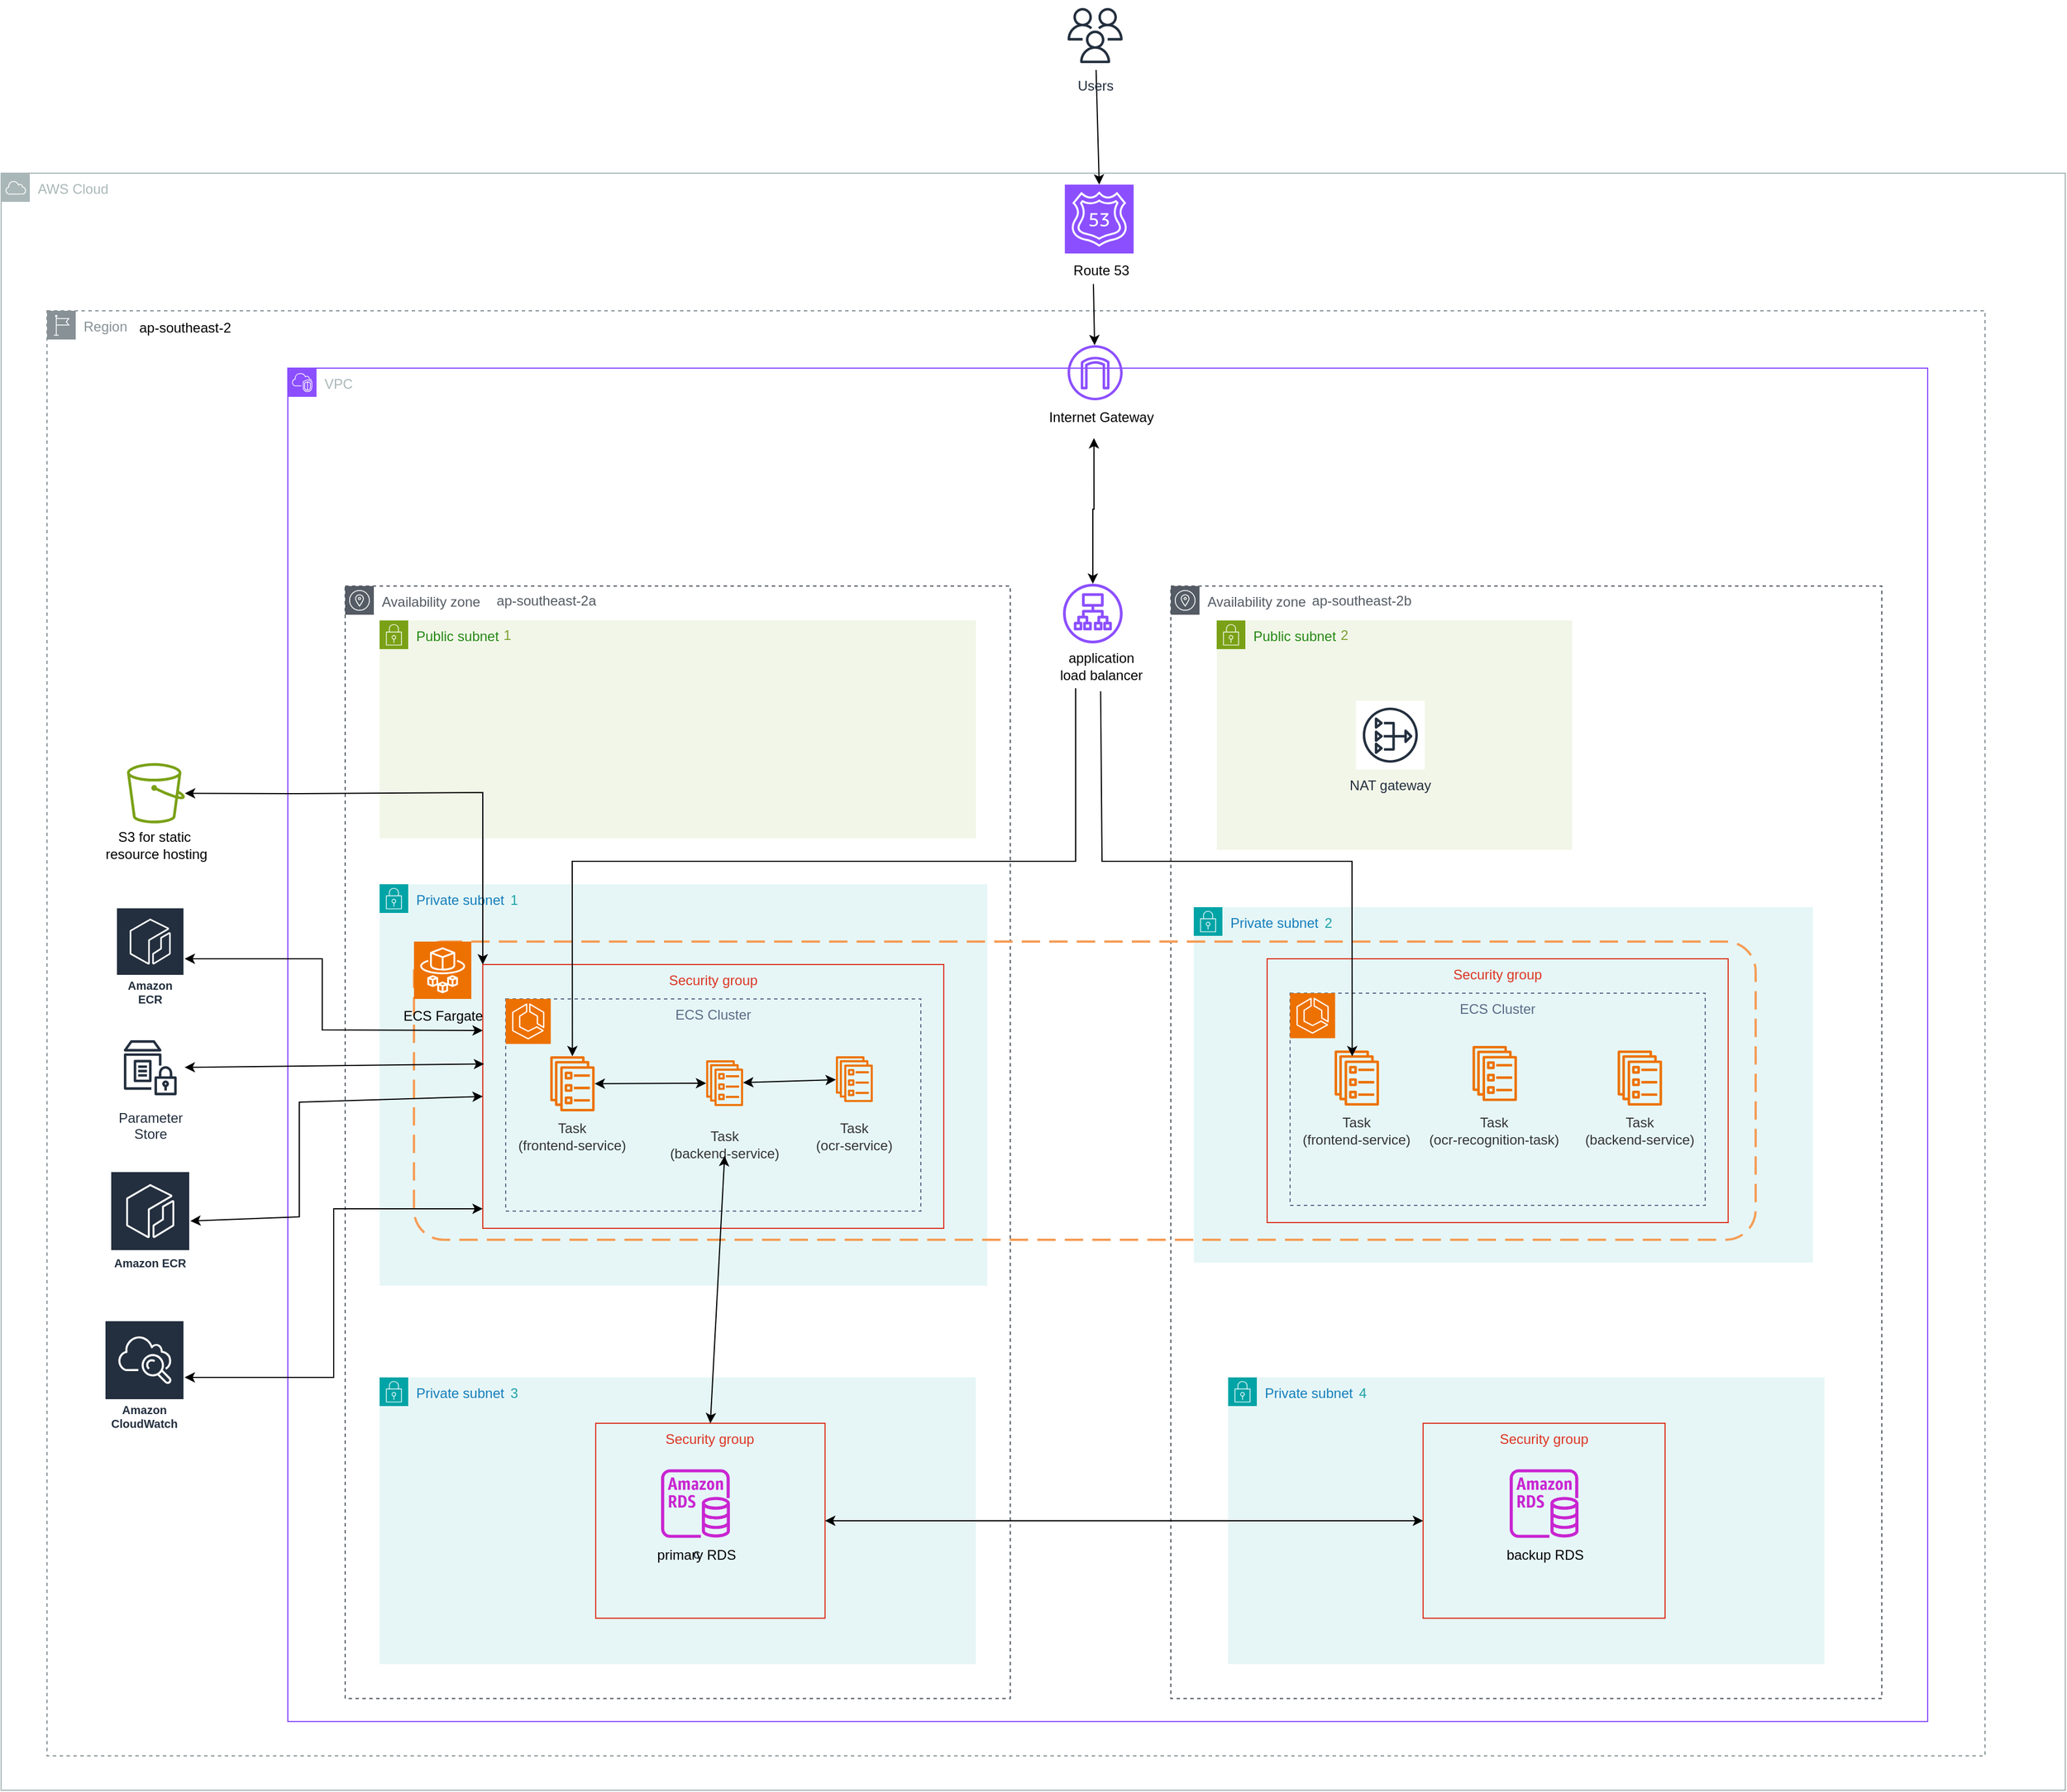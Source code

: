 <mxfile version="27.0.6">
  <diagram name="Page-1" id="NZVvb-CScf5ZL6aB-f5V">
    <mxGraphModel dx="1976" dy="771" grid="1" gridSize="10" guides="1" tooltips="1" connect="1" arrows="1" fold="1" page="1" pageScale="1" pageWidth="827" pageHeight="1169" background="#ffffff" math="0" shadow="0">
      <root>
        <mxCell id="0" />
        <mxCell id="1" parent="0" />
        <mxCell id="Urwos2Y7in3g2_cl9lC--2" value="" style="group" vertex="1" connectable="0" parent="1">
          <mxGeometry x="-650" y="310" width="1690" height="1260" as="geometry" />
        </mxCell>
        <mxCell id="5uDzMRbxscLC0Sf3smg1-3" value="Region" style="sketch=0;outlineConnect=0;gradientColor=none;html=1;whiteSpace=wrap;fontSize=12;fontStyle=0;shape=mxgraph.aws4.group;grIcon=mxgraph.aws4.group_region;strokeColor=#879196;fillColor=none;verticalAlign=top;align=left;spacingLeft=30;fontColor=#879196;dashed=1;" parent="Urwos2Y7in3g2_cl9lC--2" vertex="1">
          <mxGeometry width="1690" height="1260" as="geometry" />
        </mxCell>
        <mxCell id="5uDzMRbxscLC0Sf3smg1-4" value="ap-southeast-2" style="text;html=1;align=center;verticalAlign=middle;resizable=0;points=[];autosize=1;strokeColor=none;fillColor=none;" parent="Urwos2Y7in3g2_cl9lC--2" vertex="1">
          <mxGeometry x="69.76" width="100" height="30" as="geometry" />
        </mxCell>
        <mxCell id="lHyy_BqDiXbWExlvF2zH-4" value="Private subnet" style="points=[[0,0],[0.25,0],[0.5,0],[0.75,0],[1,0],[1,0.25],[1,0.5],[1,0.75],[1,1],[0.75,1],[0.5,1],[0.25,1],[0,1],[0,0.75],[0,0.5],[0,0.25]];outlineConnect=0;gradientColor=none;html=1;whiteSpace=wrap;fontSize=12;fontStyle=0;container=1;pointerEvents=0;collapsible=0;recursiveResize=0;shape=mxgraph.aws4.group;grIcon=mxgraph.aws4.group_security_group;grStroke=0;strokeColor=#00A4A6;fillColor=#E6F6F7;verticalAlign=top;align=left;spacingLeft=30;fontColor=#147EBA;dashed=0;" parent="1" vertex="1">
          <mxGeometry x="350" y="830" width="540" height="310" as="geometry" />
        </mxCell>
        <mxCell id="lHyy_BqDiXbWExlvF2zH-5" value="2" style="text;html=1;align=center;verticalAlign=middle;resizable=0;points=[];autosize=1;strokeColor=none;fillColor=none;fontColor=#1DA3A5;" parent="lHyy_BqDiXbWExlvF2zH-4" vertex="1">
          <mxGeometry x="102" y="-1" width="30" height="30" as="geometry" />
        </mxCell>
        <mxCell id="5uDzMRbxscLC0Sf3smg1-1" value="Availability zone" style="sketch=0;outlineConnect=0;gradientColor=none;html=1;whiteSpace=wrap;fontSize=12;fontStyle=0;shape=mxgraph.aws4.group;grIcon=mxgraph.aws4.group_availability_zone;strokeColor=#545B64;fillColor=none;verticalAlign=top;align=left;spacingLeft=30;fontColor=#545B64;dashed=1;" parent="1" vertex="1">
          <mxGeometry x="-390" y="550" width="580" height="970" as="geometry" />
        </mxCell>
        <mxCell id="lHyy_BqDiXbWExlvF2zH-19" value="Security Group" style="fontStyle=0;verticalAlign=top;align=center;spacingTop=-2;fillColor=none;rounded=0;whiteSpace=wrap;html=1;strokeColor=#FF0000;strokeWidth=2;dashed=1;container=0;collapsible=0;expand=0;recursiveResize=0;" parent="1" vertex="1">
          <mxGeometry x="-310" y="840" width="440" height="280" as="geometry" />
        </mxCell>
        <mxCell id="5uDzMRbxscLC0Sf3smg1-2" value="AWS Cloud" style="sketch=0;outlineConnect=0;gradientColor=none;html=1;whiteSpace=wrap;fontSize=12;fontStyle=0;shape=mxgraph.aws4.group;grIcon=mxgraph.aws4.group_aws_cloud;strokeColor=#AAB7B8;fillColor=none;verticalAlign=top;align=left;spacingLeft=30;fontColor=#AAB7B8;dashed=0;" parent="1" vertex="1">
          <mxGeometry x="-690" y="190" width="1800" height="1410" as="geometry" />
        </mxCell>
        <mxCell id="5uDzMRbxscLC0Sf3smg1-22" value="Availability zone" style="sketch=0;outlineConnect=0;gradientColor=none;html=1;whiteSpace=wrap;fontSize=12;fontStyle=0;shape=mxgraph.aws4.group;grIcon=mxgraph.aws4.group_availability_zone;strokeColor=#545B64;fillColor=none;verticalAlign=top;align=left;spacingLeft=30;fontColor=#545B64;dashed=1;" parent="1" vertex="1">
          <mxGeometry x="330" y="550" width="620" height="970" as="geometry" />
        </mxCell>
        <mxCell id="lHyy_BqDiXbWExlvF2zH-14" value="" style="rounded=1;arcSize=10;dashed=1;fillColor=none;gradientColor=none;dashPattern=8 3 1 3;strokeWidth=2;" parent="1" vertex="1">
          <mxGeometry x="-300" y="980" width="420" height="140" as="geometry" />
        </mxCell>
        <mxCell id="5uDzMRbxscLC0Sf3smg1-5" value="VPC" style="points=[[0,0],[0.25,0],[0.5,0],[0.75,0],[1,0],[1,0.25],[1,0.5],[1,0.75],[1,1],[0.75,1],[0.5,1],[0.25,1],[0,1],[0,0.75],[0,0.5],[0,0.25]];outlineConnect=0;gradientColor=none;html=1;whiteSpace=wrap;fontSize=12;fontStyle=0;container=0;pointerEvents=0;collapsible=0;recursiveResize=0;shape=mxgraph.aws4.group;grIcon=mxgraph.aws4.group_vpc2;strokeColor=#8C4FFF;fillColor=none;verticalAlign=top;align=left;spacingLeft=30;fontColor=#AAB7B8;dashed=0;" parent="1" vertex="1">
          <mxGeometry x="-440" y="360" width="1430" height="1180" as="geometry" />
        </mxCell>
        <mxCell id="5uDzMRbxscLC0Sf3smg1-7" value="" style="endArrow=classic;html=1;rounded=0;entryX=0.5;entryY=0;entryDx=0;entryDy=0;entryPerimeter=0;" parent="1" target="5uDzMRbxscLC0Sf3smg1-10" edge="1" source="5uDzMRbxscLC0Sf3smg1-6">
          <mxGeometry width="50" height="50" relative="1" as="geometry">
            <mxPoint x="270" y="-130" as="sourcePoint" />
            <mxPoint x="160" y="340" as="targetPoint" />
          </mxGeometry>
        </mxCell>
        <mxCell id="5uDzMRbxscLC0Sf3smg1-10" value="" style="sketch=0;points=[[0,0,0],[0.25,0,0],[0.5,0,0],[0.75,0,0],[1,0,0],[0,1,0],[0.25,1,0],[0.5,1,0],[0.75,1,0],[1,1,0],[0,0.25,0],[0,0.5,0],[0,0.75,0],[1,0.25,0],[1,0.5,0],[1,0.75,0]];outlineConnect=0;fontColor=#232F3E;fillColor=#8C4FFF;strokeColor=#ffffff;dashed=0;verticalLabelPosition=bottom;verticalAlign=top;align=center;html=1;fontSize=12;fontStyle=0;aspect=fixed;shape=mxgraph.aws4.resourceIcon;resIcon=mxgraph.aws4.route_53;" parent="1" vertex="1">
          <mxGeometry x="237.58" y="200" width="60" height="60" as="geometry" />
        </mxCell>
        <mxCell id="5uDzMRbxscLC0Sf3smg1-11" value="Route 53" style="text;html=1;align=center;verticalAlign=middle;resizable=0;points=[];autosize=1;strokeColor=none;fillColor=none;" parent="1" vertex="1">
          <mxGeometry x="233.79" y="260" width="70" height="30" as="geometry" />
        </mxCell>
        <mxCell id="5uDzMRbxscLC0Sf3smg1-14" value="" style="sketch=0;outlineConnect=0;fontColor=#232F3E;gradientColor=none;fillColor=#7AA116;strokeColor=none;dashed=0;verticalLabelPosition=bottom;verticalAlign=top;align=center;html=1;fontSize=12;fontStyle=0;aspect=fixed;pointerEvents=1;shape=mxgraph.aws4.bucket;" parent="1" vertex="1">
          <mxGeometry x="-580.24" y="704.37" width="50.48" height="52.5" as="geometry" />
        </mxCell>
        <mxCell id="5uDzMRbxscLC0Sf3smg1-15" value="S3 for static&amp;nbsp;&lt;div&gt;resource hosting&lt;/div&gt;" style="text;html=1;align=center;verticalAlign=middle;resizable=0;points=[];autosize=1;strokeColor=none;fillColor=none;" parent="1" vertex="1">
          <mxGeometry x="-610" y="755.62" width="110" height="40" as="geometry" />
        </mxCell>
        <mxCell id="5uDzMRbxscLC0Sf3smg1-19" value="Private subnet" style="points=[[0,0],[0.25,0],[0.5,0],[0.75,0],[1,0],[1,0.25],[1,0.5],[1,0.75],[1,1],[0.75,1],[0.5,1],[0.25,1],[0,1],[0,0.75],[0,0.5],[0,0.25]];outlineConnect=0;gradientColor=none;html=1;whiteSpace=wrap;fontSize=12;fontStyle=0;container=1;pointerEvents=0;collapsible=0;recursiveResize=0;shape=mxgraph.aws4.group;grIcon=mxgraph.aws4.group_security_group;grStroke=0;strokeColor=#00A4A6;fillColor=#E6F6F7;verticalAlign=top;align=left;spacingLeft=30;fontColor=#147EBA;dashed=0;" parent="1" vertex="1">
          <mxGeometry x="-360" y="810" width="530" height="350" as="geometry" />
        </mxCell>
        <mxCell id="lHyy_BqDiXbWExlvF2zH-26" value="" style="rounded=1;arcSize=10;dashed=1;strokeColor=#F59D56;fillColor=none;gradientColor=none;dashPattern=8 4;strokeWidth=2;" parent="5uDzMRbxscLC0Sf3smg1-19" vertex="1">
          <mxGeometry x="30" y="50" width="1170" height="260" as="geometry" />
        </mxCell>
        <mxCell id="5uDzMRbxscLC0Sf3smg1-20" value="1" style="text;html=1;align=center;verticalAlign=middle;resizable=0;points=[];autosize=1;strokeColor=none;fillColor=none;fontColor=#1DA3A5;" parent="5uDzMRbxscLC0Sf3smg1-19" vertex="1">
          <mxGeometry x="102" y="-1" width="30" height="30" as="geometry" />
        </mxCell>
        <mxCell id="lHyy_BqDiXbWExlvF2zH-35" value="" style="group" parent="5uDzMRbxscLC0Sf3smg1-19" vertex="1" connectable="0">
          <mxGeometry x="90" y="70" width="402" height="230" as="geometry" />
        </mxCell>
        <mxCell id="plzmfAakWldQOH1DG6bx-4" value="" style="group" parent="lHyy_BqDiXbWExlvF2zH-35" vertex="1" connectable="0">
          <mxGeometry width="402" height="230" as="geometry" />
        </mxCell>
        <mxCell id="lHyy_BqDiXbWExlvF2zH-32" value="Security group" style="fillColor=none;strokeColor=#DD3522;verticalAlign=top;fontStyle=0;fontColor=#DD3522;whiteSpace=wrap;html=1;" parent="plzmfAakWldQOH1DG6bx-4" vertex="1">
          <mxGeometry width="402" height="230" as="geometry" />
        </mxCell>
        <mxCell id="lHyy_BqDiXbWExlvF2zH-33" value="ECS Cluster" style="fillColor=none;strokeColor=#5A6C86;dashed=1;verticalAlign=top;fontStyle=0;fontColor=#5A6C86;whiteSpace=wrap;html=1;" parent="plzmfAakWldQOH1DG6bx-4" vertex="1">
          <mxGeometry x="20" y="30" width="362" height="185" as="geometry" />
        </mxCell>
        <mxCell id="lHyy_BqDiXbWExlvF2zH-16" value="Task&lt;br&gt;&lt;div&gt;(frontend-service)&lt;/div&gt;" style="whiteSpace=wrap;html=1;fillColor=none;fontColor=#333333;strokeColor=none;" parent="plzmfAakWldQOH1DG6bx-4" vertex="1">
          <mxGeometry x="23.18" y="140" width="110" height="19.41" as="geometry" />
        </mxCell>
        <mxCell id="lHyy_BqDiXbWExlvF2zH-17" value="" style="sketch=0;points=[[0,0,0],[0.25,0,0],[0.5,0,0],[0.75,0,0],[1,0,0],[0,1,0],[0.25,1,0],[0.5,1,0],[0.75,1,0],[1,1,0],[0,0.25,0],[0,0.5,0],[0,0.75,0],[1,0.25,0],[1,0.5,0],[1,0.75,0]];outlineConnect=0;fontColor=#232F3E;fillColor=#ED7100;strokeColor=#ffffff;dashed=0;verticalLabelPosition=bottom;verticalAlign=top;align=center;html=1;fontSize=12;fontStyle=0;aspect=fixed;shape=mxgraph.aws4.resourceIcon;resIcon=mxgraph.aws4.ecs;" parent="plzmfAakWldQOH1DG6bx-4" vertex="1">
          <mxGeometry x="20.0" y="30.003" width="39.286" height="39.286" as="geometry" />
        </mxCell>
        <mxCell id="lHyy_BqDiXbWExlvF2zH-8" value="" style="group" parent="plzmfAakWldQOH1DG6bx-4" vertex="1" connectable="0">
          <mxGeometry x="280" y="60" width="108" height="110" as="geometry" />
        </mxCell>
        <mxCell id="lHyy_BqDiXbWExlvF2zH-9" value="Task&lt;br&gt;&lt;div&gt;(ocr-service)&lt;/div&gt;" style="whiteSpace=wrap;html=1;fillColor=none;fontColor=#333333;strokeColor=none;" parent="lHyy_BqDiXbWExlvF2zH-8" vertex="1">
          <mxGeometry x="-9.969" y="80" width="108" height="19.41" as="geometry" />
        </mxCell>
        <mxCell id="plzmfAakWldQOH1DG6bx-3" value="" style="sketch=0;outlineConnect=0;fontColor=#232F3E;gradientColor=none;fillColor=#ED7100;strokeColor=none;dashed=0;verticalLabelPosition=bottom;verticalAlign=top;align=center;html=1;fontSize=12;fontStyle=0;aspect=fixed;pointerEvents=1;shape=mxgraph.aws4.ecs_service;" parent="lHyy_BqDiXbWExlvF2zH-8" vertex="1">
          <mxGeometry x="27.831" y="20" width="32.4" height="39.877" as="geometry" />
        </mxCell>
        <mxCell id="plzmfAakWldQOH1DG6bx-1" value="" style="sketch=0;outlineConnect=0;fontColor=#232F3E;gradientColor=none;fillColor=#ED7100;strokeColor=none;dashed=0;verticalLabelPosition=bottom;verticalAlign=top;align=center;html=1;fontSize=12;fontStyle=0;aspect=fixed;pointerEvents=1;shape=mxgraph.aws4.ecs_service;" parent="plzmfAakWldQOH1DG6bx-4" vertex="1">
          <mxGeometry x="58.68" y="80" width="39" height="48" as="geometry" />
        </mxCell>
        <mxCell id="Urwos2Y7in3g2_cl9lC--7" value="" style="endArrow=classic;startArrow=classic;html=1;rounded=0;" edge="1" parent="plzmfAakWldQOH1DG6bx-4" source="plzmfAakWldQOH1DG6bx-1" target="plzmfAakWldQOH1DG6bx-2">
          <mxGeometry width="50" height="50" relative="1" as="geometry">
            <mxPoint x="440" y="140" as="sourcePoint" />
            <mxPoint x="490" y="90" as="targetPoint" />
          </mxGeometry>
        </mxCell>
        <mxCell id="5uDzMRbxscLC0Sf3smg1-51" value="" style="group" parent="plzmfAakWldQOH1DG6bx-4" vertex="1" connectable="0">
          <mxGeometry x="170.646" y="67.5" width="116.308" height="110" as="geometry" />
        </mxCell>
        <mxCell id="5uDzMRbxscLC0Sf3smg1-54" value="Task&lt;br&gt;&lt;div&gt;(backend-service)&lt;/div&gt;" style="whiteSpace=wrap;html=1;fillColor=none;fontColor=#333333;strokeColor=none;" parent="5uDzMRbxscLC0Sf3smg1-51" vertex="1">
          <mxGeometry x="-17.893" y="80" width="116.308" height="19.41" as="geometry" />
        </mxCell>
        <mxCell id="plzmfAakWldQOH1DG6bx-2" value="" style="sketch=0;outlineConnect=0;fontColor=#232F3E;gradientColor=none;fillColor=#ED7100;strokeColor=none;dashed=0;verticalLabelPosition=bottom;verticalAlign=top;align=center;html=1;fontSize=12;fontStyle=0;aspect=fixed;pointerEvents=1;shape=mxgraph.aws4.ecs_service;" parent="5uDzMRbxscLC0Sf3smg1-51" vertex="1">
          <mxGeometry x="24.059" y="16" width="32.4" height="39.877" as="geometry" />
        </mxCell>
        <mxCell id="Urwos2Y7in3g2_cl9lC--8" value="" style="endArrow=classic;startArrow=classic;html=1;rounded=0;" edge="1" parent="plzmfAakWldQOH1DG6bx-4" source="plzmfAakWldQOH1DG6bx-2" target="plzmfAakWldQOH1DG6bx-3">
          <mxGeometry width="50" height="50" relative="1" as="geometry">
            <mxPoint x="411.569" y="140" as="sourcePoint" />
            <mxPoint x="453.108" y="90" as="targetPoint" />
          </mxGeometry>
        </mxCell>
        <mxCell id="plzmfAakWldQOH1DG6bx-5" value="" style="group" parent="5uDzMRbxscLC0Sf3smg1-19" vertex="1" connectable="0">
          <mxGeometry x="774" y="65" width="402" height="230" as="geometry" />
        </mxCell>
        <mxCell id="plzmfAakWldQOH1DG6bx-6" value="" style="group" parent="plzmfAakWldQOH1DG6bx-5" vertex="1" connectable="0">
          <mxGeometry width="402" height="230" as="geometry" />
        </mxCell>
        <mxCell id="plzmfAakWldQOH1DG6bx-7" value="Security group" style="fillColor=none;strokeColor=#DD3522;verticalAlign=top;fontStyle=0;fontColor=#DD3522;whiteSpace=wrap;html=1;" parent="plzmfAakWldQOH1DG6bx-6" vertex="1">
          <mxGeometry width="402" height="230" as="geometry" />
        </mxCell>
        <mxCell id="plzmfAakWldQOH1DG6bx-8" value="ECS Cluster" style="fillColor=none;strokeColor=#5A6C86;dashed=1;verticalAlign=top;fontStyle=0;fontColor=#5A6C86;whiteSpace=wrap;html=1;" parent="plzmfAakWldQOH1DG6bx-6" vertex="1">
          <mxGeometry x="20" y="30" width="362" height="185" as="geometry" />
        </mxCell>
        <mxCell id="plzmfAakWldQOH1DG6bx-9" value="Task&lt;br&gt;&lt;div&gt;(frontend-service)&lt;/div&gt;" style="whiteSpace=wrap;html=1;fillColor=none;fontColor=#333333;strokeColor=none;" parent="plzmfAakWldQOH1DG6bx-6" vertex="1">
          <mxGeometry x="23.18" y="140" width="110" height="19.41" as="geometry" />
        </mxCell>
        <mxCell id="plzmfAakWldQOH1DG6bx-10" value="" style="sketch=0;points=[[0,0,0],[0.25,0,0],[0.5,0,0],[0.75,0,0],[1,0,0],[0,1,0],[0.25,1,0],[0.5,1,0],[0.75,1,0],[1,1,0],[0,0.25,0],[0,0.5,0],[0,0.75,0],[1,0.25,0],[1,0.5,0],[1,0.75,0]];outlineConnect=0;fontColor=#232F3E;fillColor=#ED7100;strokeColor=#ffffff;dashed=0;verticalLabelPosition=bottom;verticalAlign=top;align=center;html=1;fontSize=12;fontStyle=0;aspect=fixed;shape=mxgraph.aws4.resourceIcon;resIcon=mxgraph.aws4.ecs;" parent="plzmfAakWldQOH1DG6bx-6" vertex="1">
          <mxGeometry x="20.0" y="30.003" width="39.286" height="39.286" as="geometry" />
        </mxCell>
        <mxCell id="plzmfAakWldQOH1DG6bx-11" value="" style="group" parent="plzmfAakWldQOH1DG6bx-6" vertex="1" connectable="0">
          <mxGeometry x="272" y="60" width="130" height="110" as="geometry" />
        </mxCell>
        <mxCell id="plzmfAakWldQOH1DG6bx-12" value="Task&lt;br&gt;&lt;div&gt;(backend-service)&lt;/div&gt;" style="whiteSpace=wrap;html=1;fillColor=none;fontColor=#333333;strokeColor=none;" parent="plzmfAakWldQOH1DG6bx-11" vertex="1">
          <mxGeometry x="-12" y="80" width="130" height="19.41" as="geometry" />
        </mxCell>
        <mxCell id="plzmfAakWldQOH1DG6bx-13" value="" style="group" parent="plzmfAakWldQOH1DG6bx-11" vertex="1" connectable="0">
          <mxGeometry x="-122" width="140" height="110" as="geometry" />
        </mxCell>
        <mxCell id="plzmfAakWldQOH1DG6bx-14" value="Task&lt;br&gt;&lt;div&gt;(ocr-recognition-task)&lt;/div&gt;" style="whiteSpace=wrap;html=1;fillColor=none;fontColor=#333333;strokeColor=none;" parent="plzmfAakWldQOH1DG6bx-13" vertex="1">
          <mxGeometry x="-21.538" y="80" width="140" height="19.41" as="geometry" />
        </mxCell>
        <mxCell id="plzmfAakWldQOH1DG6bx-15" value="" style="sketch=0;outlineConnect=0;fontColor=#232F3E;gradientColor=none;fillColor=#ED7100;strokeColor=none;dashed=0;verticalLabelPosition=bottom;verticalAlign=top;align=center;html=1;fontSize=12;fontStyle=0;aspect=fixed;pointerEvents=1;shape=mxgraph.aws4.ecs_service;" parent="plzmfAakWldQOH1DG6bx-13" vertex="1">
          <mxGeometry x="28.96" y="16" width="39" height="48" as="geometry" />
        </mxCell>
        <mxCell id="plzmfAakWldQOH1DG6bx-16" value="" style="sketch=0;outlineConnect=0;fontColor=#232F3E;gradientColor=none;fillColor=#ED7100;strokeColor=none;dashed=0;verticalLabelPosition=bottom;verticalAlign=top;align=center;html=1;fontSize=12;fontStyle=0;aspect=fixed;pointerEvents=1;shape=mxgraph.aws4.ecs_service;" parent="plzmfAakWldQOH1DG6bx-11" vertex="1">
          <mxGeometry x="33.5" y="20" width="39" height="48" as="geometry" />
        </mxCell>
        <mxCell id="plzmfAakWldQOH1DG6bx-17" value="" style="sketch=0;outlineConnect=0;fontColor=#232F3E;gradientColor=none;fillColor=#ED7100;strokeColor=none;dashed=0;verticalLabelPosition=bottom;verticalAlign=top;align=center;html=1;fontSize=12;fontStyle=0;aspect=fixed;pointerEvents=1;shape=mxgraph.aws4.ecs_service;" parent="plzmfAakWldQOH1DG6bx-6" vertex="1">
          <mxGeometry x="58.68" y="80" width="39" height="48" as="geometry" />
        </mxCell>
        <mxCell id="5uDzMRbxscLC0Sf3smg1-21" value="" style="sketch=0;outlineConnect=0;fontColor=#232F3E;gradientColor=none;fillColor=#8C4FFF;strokeColor=none;dashed=0;verticalLabelPosition=bottom;verticalAlign=top;align=center;html=1;fontSize=12;fontStyle=0;aspect=fixed;pointerEvents=1;shape=mxgraph.aws4.internet_gateway;" parent="1" vertex="1">
          <mxGeometry x="240.0" y="340" width="48" height="48" as="geometry" />
        </mxCell>
        <mxCell id="5uDzMRbxscLC0Sf3smg1-23" value="Internet Gateway" style="text;html=1;align=center;verticalAlign=middle;resizable=0;points=[];autosize=1;strokeColor=none;fillColor=none;" parent="1" vertex="1">
          <mxGeometry x="213.79" y="388" width="110" height="30" as="geometry" />
        </mxCell>
        <mxCell id="5uDzMRbxscLC0Sf3smg1-24" value="Public subnet" style="points=[[0,0],[0.25,0],[0.5,0],[0.75,0],[1,0],[1,0.25],[1,0.5],[1,0.75],[1,1],[0.75,1],[0.5,1],[0.25,1],[0,1],[0,0.75],[0,0.5],[0,0.25]];outlineConnect=0;gradientColor=none;html=1;whiteSpace=wrap;fontSize=12;fontStyle=0;container=1;pointerEvents=0;collapsible=0;recursiveResize=0;shape=mxgraph.aws4.group;grIcon=mxgraph.aws4.group_security_group;grStroke=0;strokeColor=#7AA116;fillColor=#F2F6E8;verticalAlign=top;align=left;spacingLeft=30;fontColor=#248814;dashed=0;" parent="1" vertex="1">
          <mxGeometry x="-360" y="580" width="520" height="190" as="geometry" />
        </mxCell>
        <mxCell id="5uDzMRbxscLC0Sf3smg1-25" value="1" style="text;html=1;align=center;verticalAlign=middle;resizable=0;points=[];autosize=1;strokeColor=none;fillColor=none;fontColor=#7CA032;" parent="5uDzMRbxscLC0Sf3smg1-24" vertex="1">
          <mxGeometry x="96" y="-2" width="30" height="30" as="geometry" />
        </mxCell>
        <mxCell id="5uDzMRbxscLC0Sf3smg1-29" value="Public subnet" style="points=[[0,0],[0.25,0],[0.5,0],[0.75,0],[1,0],[1,0.25],[1,0.5],[1,0.75],[1,1],[0.75,1],[0.5,1],[0.25,1],[0,1],[0,0.75],[0,0.5],[0,0.25]];outlineConnect=0;gradientColor=none;html=1;whiteSpace=wrap;fontSize=12;fontStyle=0;container=1;pointerEvents=0;collapsible=0;recursiveResize=0;shape=mxgraph.aws4.group;grIcon=mxgraph.aws4.group_security_group;grStroke=0;strokeColor=#7AA116;fillColor=#F2F6E8;verticalAlign=top;align=left;spacingLeft=30;fontColor=#248814;dashed=0;" parent="1" vertex="1">
          <mxGeometry x="370" y="580" width="310" height="200" as="geometry" />
        </mxCell>
        <mxCell id="5uDzMRbxscLC0Sf3smg1-30" value="2" style="text;html=1;align=center;verticalAlign=middle;resizable=0;points=[];autosize=1;strokeColor=none;fillColor=none;fontColor=#7CA032;" parent="5uDzMRbxscLC0Sf3smg1-29" vertex="1">
          <mxGeometry x="96" y="-2" width="30" height="30" as="geometry" />
        </mxCell>
        <mxCell id="5uDzMRbxscLC0Sf3smg1-31" value="Private subnet" style="points=[[0,0],[0.25,0],[0.5,0],[0.75,0],[1,0],[1,0.25],[1,0.5],[1,0.75],[1,1],[0.75,1],[0.5,1],[0.25,1],[0,1],[0,0.75],[0,0.5],[0,0.25]];outlineConnect=0;gradientColor=none;html=1;whiteSpace=wrap;fontSize=12;fontStyle=0;container=1;pointerEvents=0;collapsible=0;recursiveResize=0;shape=mxgraph.aws4.group;grIcon=mxgraph.aws4.group_security_group;grStroke=0;strokeColor=#00A4A6;fillColor=#E6F6F7;verticalAlign=top;align=left;spacingLeft=30;fontColor=#147EBA;dashed=0;" parent="1" vertex="1">
          <mxGeometry x="-360" y="1240" width="520" height="250" as="geometry" />
        </mxCell>
        <mxCell id="5uDzMRbxscLC0Sf3smg1-32" value="Security group" style="fillColor=none;strokeColor=#DD3522;verticalAlign=top;fontStyle=0;fontColor=#DD3522;whiteSpace=wrap;html=1;" parent="5uDzMRbxscLC0Sf3smg1-31" vertex="1">
          <mxGeometry x="188.46" y="40" width="200" height="170" as="geometry" />
        </mxCell>
        <mxCell id="5uDzMRbxscLC0Sf3smg1-33" value="3" style="text;html=1;align=center;verticalAlign=middle;resizable=0;points=[];autosize=1;strokeColor=none;fillColor=none;fontColor=#1DA3A5;" parent="5uDzMRbxscLC0Sf3smg1-31" vertex="1">
          <mxGeometry x="102" y="-1" width="30" height="30" as="geometry" />
        </mxCell>
        <mxCell id="5uDzMRbxscLC0Sf3smg1-34" value="c" style="sketch=0;outlineConnect=0;fontColor=#232F3E;gradientColor=none;fillColor=#C925D1;strokeColor=none;dashed=0;verticalLabelPosition=bottom;verticalAlign=top;align=center;html=1;fontSize=12;fontStyle=0;aspect=fixed;pointerEvents=1;shape=mxgraph.aws4.rds_instance;" parent="5uDzMRbxscLC0Sf3smg1-31" vertex="1">
          <mxGeometry x="245.5" y="80" width="60" height="60" as="geometry" />
        </mxCell>
        <mxCell id="5uDzMRbxscLC0Sf3smg1-35" value="primary RDS" style="text;html=1;align=center;verticalAlign=middle;resizable=0;points=[];autosize=1;strokeColor=none;fillColor=none;" parent="5uDzMRbxscLC0Sf3smg1-31" vertex="1">
          <mxGeometry x="230.5" y="140" width="90" height="30" as="geometry" />
        </mxCell>
        <mxCell id="5uDzMRbxscLC0Sf3smg1-36" value="Private subnet" style="points=[[0,0],[0.25,0],[0.5,0],[0.75,0],[1,0],[1,0.25],[1,0.5],[1,0.75],[1,1],[0.75,1],[0.5,1],[0.25,1],[0,1],[0,0.75],[0,0.5],[0,0.25]];outlineConnect=0;gradientColor=none;html=1;whiteSpace=wrap;fontSize=12;fontStyle=0;container=1;pointerEvents=0;collapsible=0;recursiveResize=0;shape=mxgraph.aws4.group;grIcon=mxgraph.aws4.group_security_group;grStroke=0;strokeColor=#00A4A6;fillColor=#E6F6F7;verticalAlign=top;align=left;spacingLeft=30;fontColor=#147EBA;dashed=0;" parent="1" vertex="1">
          <mxGeometry x="380" y="1240" width="520" height="250" as="geometry" />
        </mxCell>
        <mxCell id="5uDzMRbxscLC0Sf3smg1-37" value="4" style="text;html=1;align=center;verticalAlign=middle;resizable=0;points=[];autosize=1;strokeColor=none;fillColor=none;fontColor=#1DA3A5;" parent="5uDzMRbxscLC0Sf3smg1-36" vertex="1">
          <mxGeometry x="102" y="-1" width="30" height="30" as="geometry" />
        </mxCell>
        <mxCell id="5uDzMRbxscLC0Sf3smg1-38" value="Security group" style="fillColor=none;strokeColor=#DD3522;verticalAlign=top;fontStyle=0;fontColor=#DD3522;whiteSpace=wrap;html=1;" parent="5uDzMRbxscLC0Sf3smg1-36" vertex="1">
          <mxGeometry x="170" y="40" width="211" height="170" as="geometry" />
        </mxCell>
        <mxCell id="5uDzMRbxscLC0Sf3smg1-45" value="" style="sketch=0;outlineConnect=0;fontColor=#232F3E;gradientColor=none;fillColor=#C925D1;strokeColor=none;dashed=0;verticalLabelPosition=bottom;verticalAlign=top;align=center;html=1;fontSize=12;fontStyle=0;aspect=fixed;pointerEvents=1;shape=mxgraph.aws4.rds_instance;" parent="5uDzMRbxscLC0Sf3smg1-36" vertex="1">
          <mxGeometry x="245.5" y="80" width="60" height="60" as="geometry" />
        </mxCell>
        <mxCell id="5uDzMRbxscLC0Sf3smg1-58" value="backup RDS" style="text;html=1;align=center;verticalAlign=middle;resizable=0;points=[];autosize=1;strokeColor=none;fillColor=none;" parent="5uDzMRbxscLC0Sf3smg1-36" vertex="1">
          <mxGeometry x="230.5" y="140" width="90" height="30" as="geometry" />
        </mxCell>
        <mxCell id="5uDzMRbxscLC0Sf3smg1-40" value="ap-southeast-2a" style="text;html=1;align=center;verticalAlign=middle;resizable=0;points=[];autosize=1;strokeColor=none;fillColor=none;fontColor=#545B63;" parent="1" vertex="1">
          <mxGeometry x="-270" y="548" width="110" height="30" as="geometry" />
        </mxCell>
        <mxCell id="5uDzMRbxscLC0Sf3smg1-41" value="ap-southeast-2b" style="text;html=1;align=center;verticalAlign=middle;resizable=0;points=[];autosize=1;strokeColor=none;fillColor=none;fontColor=#545B63;" parent="1" vertex="1">
          <mxGeometry x="441.39" y="548" width="110" height="30" as="geometry" />
        </mxCell>
        <mxCell id="5uDzMRbxscLC0Sf3smg1-42" value="" style="sketch=0;outlineConnect=0;fontColor=#232F3E;gradientColor=none;fillColor=#8C4FFF;strokeColor=none;dashed=0;verticalLabelPosition=bottom;verticalAlign=top;align=center;html=1;fontSize=12;fontStyle=0;aspect=fixed;pointerEvents=1;shape=mxgraph.aws4.application_load_balancer;" parent="1" vertex="1">
          <mxGeometry x="236" y="548" width="52" height="52" as="geometry" />
        </mxCell>
        <mxCell id="5uDzMRbxscLC0Sf3smg1-43" value="application&lt;div&gt;load balancer&lt;/div&gt;" style="text;html=1;align=center;verticalAlign=middle;resizable=0;points=[];autosize=1;strokeColor=none;fillColor=none;" parent="1" vertex="1">
          <mxGeometry x="218.79" y="600" width="100" height="40" as="geometry" />
        </mxCell>
        <mxCell id="5uDzMRbxscLC0Sf3smg1-44" value="NAT gateway" style="sketch=0;outlineConnect=0;fontColor=#232F3E;gradientColor=none;strokeColor=#232F3E;fillColor=#ffffff;dashed=0;verticalLabelPosition=bottom;verticalAlign=top;align=center;html=1;fontSize=12;fontStyle=0;aspect=fixed;shape=mxgraph.aws4.resourceIcon;resIcon=mxgraph.aws4.nat_gateway;" parent="1" vertex="1">
          <mxGeometry x="491.39" y="650" width="60" height="60" as="geometry" />
        </mxCell>
        <mxCell id="5uDzMRbxscLC0Sf3smg1-59" value="" style="endArrow=classic;startArrow=classic;html=1;rounded=0;exitX=0.5;exitY=0;exitDx=0;exitDy=0;entryX=0.5;entryY=1;entryDx=0;entryDy=0;" parent="1" source="5uDzMRbxscLC0Sf3smg1-32" target="5uDzMRbxscLC0Sf3smg1-54" edge="1">
          <mxGeometry width="50" height="50" relative="1" as="geometry">
            <mxPoint x="270" y="1010" as="sourcePoint" />
            <mxPoint x="-200" y="1080.0" as="targetPoint" />
          </mxGeometry>
        </mxCell>
        <mxCell id="5uDzMRbxscLC0Sf3smg1-60" value="" style="endArrow=classic;startArrow=classic;html=1;rounded=0;exitX=1;exitY=0.5;exitDx=0;exitDy=0;entryX=0;entryY=0.5;entryDx=0;entryDy=0;" parent="1" source="5uDzMRbxscLC0Sf3smg1-32" target="5uDzMRbxscLC0Sf3smg1-38" edge="1">
          <mxGeometry width="50" height="50" relative="1" as="geometry">
            <mxPoint x="270" y="1010" as="sourcePoint" />
            <mxPoint x="320" y="960" as="targetPoint" />
          </mxGeometry>
        </mxCell>
        <mxCell id="5uDzMRbxscLC0Sf3smg1-62" value="" style="endArrow=classic;html=1;rounded=0;exitX=0.41;exitY=0.887;exitDx=0;exitDy=0;exitPerimeter=0;" parent="1" source="5uDzMRbxscLC0Sf3smg1-11" edge="1" target="5uDzMRbxscLC0Sf3smg1-21">
          <mxGeometry width="50" height="50" relative="1" as="geometry">
            <mxPoint x="264" y="17" as="sourcePoint" />
            <mxPoint x="264.27" y="40" as="targetPoint" />
          </mxGeometry>
        </mxCell>
        <mxCell id="5uDzMRbxscLC0Sf3smg1-65" value="" style="endArrow=classic;html=1;rounded=0;exitX=0.447;exitY=1.1;exitDx=0;exitDy=0;exitPerimeter=0;edgeStyle=orthogonalEdgeStyle;startArrow=classic;startFill=1;" parent="1" source="5uDzMRbxscLC0Sf3smg1-23" target="5uDzMRbxscLC0Sf3smg1-42" edge="1">
          <mxGeometry width="50" height="50" relative="1" as="geometry">
            <mxPoint x="270" y="940" as="sourcePoint" />
            <mxPoint x="320" y="890" as="targetPoint" />
          </mxGeometry>
        </mxCell>
        <mxCell id="lHyy_BqDiXbWExlvF2zH-13" value="Amazon CloudWatch" style="sketch=0;outlineConnect=0;fontColor=#232F3E;gradientColor=none;strokeColor=#ffffff;fillColor=#232F3E;dashed=0;verticalLabelPosition=middle;verticalAlign=bottom;align=center;html=1;whiteSpace=wrap;fontSize=10;fontStyle=1;spacing=3;shape=mxgraph.aws4.productIcon;prIcon=mxgraph.aws4.cloudwatch;" parent="1" vertex="1">
          <mxGeometry x="-600" y="1190" width="70" height="100" as="geometry" />
        </mxCell>
        <mxCell id="lHyy_BqDiXbWExlvF2zH-24" value="Amazon ECR" style="sketch=0;outlineConnect=0;fontColor=#232F3E;gradientColor=none;strokeColor=#ffffff;fillColor=#232F3E;dashed=0;verticalLabelPosition=middle;verticalAlign=bottom;align=center;html=1;whiteSpace=wrap;fontSize=10;fontStyle=1;spacing=3;shape=mxgraph.aws4.productIcon;prIcon=mxgraph.aws4.ecr;" parent="1" vertex="1">
          <mxGeometry x="-590" y="830" width="60" height="90" as="geometry" />
        </mxCell>
        <mxCell id="lHyy_BqDiXbWExlvF2zH-25" value="" style="sketch=0;points=[[0,0,0],[0.25,0,0],[0.5,0,0],[0.75,0,0],[1,0,0],[0,1,0],[0.25,1,0],[0.5,1,0],[0.75,1,0],[1,1,0],[0,0.25,0],[0,0.5,0],[0,0.75,0],[1,0.25,0],[1,0.5,0],[1,0.75,0]];outlineConnect=0;fontColor=#232F3E;fillColor=#ED7100;strokeColor=#ffffff;dashed=0;verticalLabelPosition=bottom;verticalAlign=top;align=center;html=1;fontSize=12;fontStyle=0;aspect=fixed;shape=mxgraph.aws4.resourceIcon;resIcon=mxgraph.aws4.fargate;" parent="1" vertex="1">
          <mxGeometry x="-330" y="860" width="50" height="50" as="geometry" />
        </mxCell>
        <mxCell id="lHyy_BqDiXbWExlvF2zH-28" value="ECS Fargate" style="text;html=1;align=center;verticalAlign=middle;resizable=0;points=[];autosize=1;strokeColor=none;fillColor=none;" parent="1" vertex="1">
          <mxGeometry x="-350" y="910" width="90" height="30" as="geometry" />
        </mxCell>
        <mxCell id="lHyy_BqDiXbWExlvF2zH-29" value="Parameter&#xa;Store" style="sketch=0;outlineConnect=0;fontColor=#232F3E;gradientColor=none;strokeColor=#232F3E;fillColor=#ffffff;dashed=0;verticalLabelPosition=bottom;verticalAlign=top;align=center;html=1;fontSize=12;fontStyle=0;aspect=fixed;shape=mxgraph.aws4.resourceIcon;resIcon=mxgraph.aws4.parameter_store;" parent="1" vertex="1">
          <mxGeometry x="-590" y="940" width="60" height="60" as="geometry" />
        </mxCell>
        <mxCell id="lHyy_BqDiXbWExlvF2zH-30" value="Amazon ECR" style="sketch=0;outlineConnect=0;fontColor=#232F3E;gradientColor=none;strokeColor=#ffffff;fillColor=#232F3E;dashed=0;verticalLabelPosition=middle;verticalAlign=bottom;align=center;html=1;whiteSpace=wrap;fontSize=10;fontStyle=1;spacing=3;shape=mxgraph.aws4.productIcon;prIcon=mxgraph.aws4.ecr;" parent="1" vertex="1">
          <mxGeometry x="-595" y="1060" width="70" height="90" as="geometry" />
        </mxCell>
        <mxCell id="lHyy_BqDiXbWExlvF2zH-47" value="" style="endArrow=classic;startArrow=classic;html=1;rounded=0;entryX=0;entryY=0.25;entryDx=0;entryDy=0;" parent="1" source="lHyy_BqDiXbWExlvF2zH-24" target="lHyy_BqDiXbWExlvF2zH-32" edge="1">
          <mxGeometry width="50" height="50" relative="1" as="geometry">
            <mxPoint x="110" y="910" as="sourcePoint" />
            <mxPoint x="160" y="860" as="targetPoint" />
            <Array as="points">
              <mxPoint x="-410" y="875" />
              <mxPoint x="-410" y="937" />
            </Array>
          </mxGeometry>
        </mxCell>
        <mxCell id="lHyy_BqDiXbWExlvF2zH-48" value="" style="endArrow=classic;startArrow=classic;html=1;rounded=0;entryX=0.003;entryY=0.377;entryDx=0;entryDy=0;entryPerimeter=0;" parent="1" source="lHyy_BqDiXbWExlvF2zH-29" target="lHyy_BqDiXbWExlvF2zH-32" edge="1">
          <mxGeometry width="50" height="50" relative="1" as="geometry">
            <mxPoint x="110" y="910" as="sourcePoint" />
            <mxPoint x="160" y="860" as="targetPoint" />
          </mxGeometry>
        </mxCell>
        <mxCell id="lHyy_BqDiXbWExlvF2zH-49" value="" style="endArrow=classic;startArrow=classic;html=1;rounded=0;entryX=0;entryY=0.5;entryDx=0;entryDy=0;" parent="1" source="lHyy_BqDiXbWExlvF2zH-30" target="lHyy_BqDiXbWExlvF2zH-32" edge="1">
          <mxGeometry width="50" height="50" relative="1" as="geometry">
            <mxPoint x="110" y="910" as="sourcePoint" />
            <mxPoint x="160" y="860" as="targetPoint" />
            <Array as="points">
              <mxPoint x="-430" y="1100" />
              <mxPoint x="-430" y="1000" />
            </Array>
          </mxGeometry>
        </mxCell>
        <mxCell id="lHyy_BqDiXbWExlvF2zH-50" value="" style="endArrow=classic;html=1;rounded=0;exitX=0.282;exitY=0.979;exitDx=0;exitDy=0;exitPerimeter=0;" parent="1" source="5uDzMRbxscLC0Sf3smg1-43" target="plzmfAakWldQOH1DG6bx-1" edge="1">
          <mxGeometry width="50" height="50" relative="1" as="geometry">
            <mxPoint x="100" y="800" as="sourcePoint" />
            <mxPoint x="150" y="750" as="targetPoint" />
            <Array as="points">
              <mxPoint x="247" y="790" />
              <mxPoint x="-192" y="790" />
            </Array>
          </mxGeometry>
        </mxCell>
        <mxCell id="lHyy_BqDiXbWExlvF2zH-51" value="" style="endArrow=classic;html=1;rounded=0;exitX=0.5;exitY=1.044;exitDx=0;exitDy=0;exitPerimeter=0;entryX=0.5;entryY=0;entryDx=0;entryDy=0;entryPerimeter=0;" parent="1" source="5uDzMRbxscLC0Sf3smg1-43" edge="1">
          <mxGeometry width="50" height="50" relative="1" as="geometry">
            <mxPoint x="240" y="800" as="sourcePoint" />
            <mxPoint x="488.183" y="960.003" as="targetPoint" />
            <Array as="points">
              <mxPoint x="270" y="790" />
              <mxPoint x="488" y="790" />
            </Array>
          </mxGeometry>
        </mxCell>
        <mxCell id="lHyy_BqDiXbWExlvF2zH-52" value="" style="endArrow=classic;startArrow=classic;html=1;rounded=0;entryX=0;entryY=0.926;entryDx=0;entryDy=0;entryPerimeter=0;" parent="1" source="lHyy_BqDiXbWExlvF2zH-13" target="lHyy_BqDiXbWExlvF2zH-32" edge="1">
          <mxGeometry width="50" height="50" relative="1" as="geometry">
            <mxPoint x="-140" y="1000" as="sourcePoint" />
            <mxPoint x="-90" y="950" as="targetPoint" />
            <Array as="points">
              <mxPoint x="-400" y="1240" />
              <mxPoint x="-400" y="1093" />
            </Array>
          </mxGeometry>
        </mxCell>
        <mxCell id="Urwos2Y7in3g2_cl9lC--1" value="" style="endArrow=classic;startArrow=classic;html=1;rounded=0;entryX=0;entryY=0;entryDx=0;entryDy=0;" edge="1" parent="1" source="5uDzMRbxscLC0Sf3smg1-14" target="lHyy_BqDiXbWExlvF2zH-32">
          <mxGeometry width="50" height="50" relative="1" as="geometry">
            <mxPoint x="150" y="930" as="sourcePoint" />
            <mxPoint x="200" y="880" as="targetPoint" />
            <Array as="points">
              <mxPoint x="-430" y="731" />
              <mxPoint x="-270" y="730" />
            </Array>
          </mxGeometry>
        </mxCell>
        <mxCell id="5uDzMRbxscLC0Sf3smg1-6" value="Users" style="sketch=0;outlineConnect=0;fontColor=#232F3E;gradientColor=none;strokeColor=#232F3E;fillColor=#ffffff;dashed=0;verticalLabelPosition=bottom;verticalAlign=top;align=center;html=1;fontSize=12;fontStyle=0;aspect=fixed;shape=mxgraph.aws4.resourceIcon;resIcon=mxgraph.aws4.users;" parent="1" vertex="1">
          <mxGeometry x="234" y="40" width="60" height="60" as="geometry" />
        </mxCell>
      </root>
    </mxGraphModel>
  </diagram>
</mxfile>
